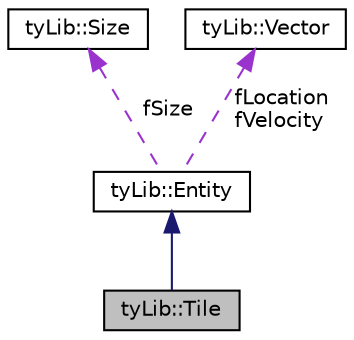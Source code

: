 digraph "tyLib::Tile"
{
  edge [fontname="Helvetica",fontsize="10",labelfontname="Helvetica",labelfontsize="10"];
  node [fontname="Helvetica",fontsize="10",shape=record];
  Node1 [label="tyLib::Tile",height=0.2,width=0.4,color="black", fillcolor="grey75", style="filled", fontcolor="black"];
  Node2 -> Node1 [dir="back",color="midnightblue",fontsize="10",style="solid"];
  Node2 [label="tyLib::Entity",height=0.2,width=0.4,color="black", fillcolor="white", style="filled",URL="$classty_lib_1_1_entity.html",tooltip="Model representing an Entity, something that moves on the battle field. "];
  Node3 -> Node2 [dir="back",color="darkorchid3",fontsize="10",style="dashed",label=" fSize" ];
  Node3 [label="tyLib::Size",height=0.2,width=0.4,color="black", fillcolor="white", style="filled",URL="$classty_lib_1_1_size.html"];
  Node4 -> Node2 [dir="back",color="darkorchid3",fontsize="10",style="dashed",label=" fLocation\nfVelocity" ];
  Node4 [label="tyLib::Vector",height=0.2,width=0.4,color="black", fillcolor="white", style="filled",URL="$classty_lib_1_1_vector.html"];
}
